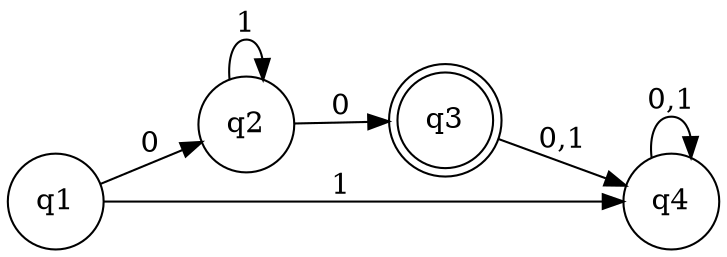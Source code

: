 digraph finite_state_machine {
	rankdir=LR;
	size="8,5"
	node [shape = doublecircle]; q3;
	node [shape = circle];
	q1 -> q2 [label = "0"];
	q1 -> q4 [label = "1"];
	q2 -> q3 [label = "0"];
	q2 -> q2 [label = "1"];
	q3 -> q4 [label = "0,1"];
	q4 -> q4 [label = "0,1"];
}
